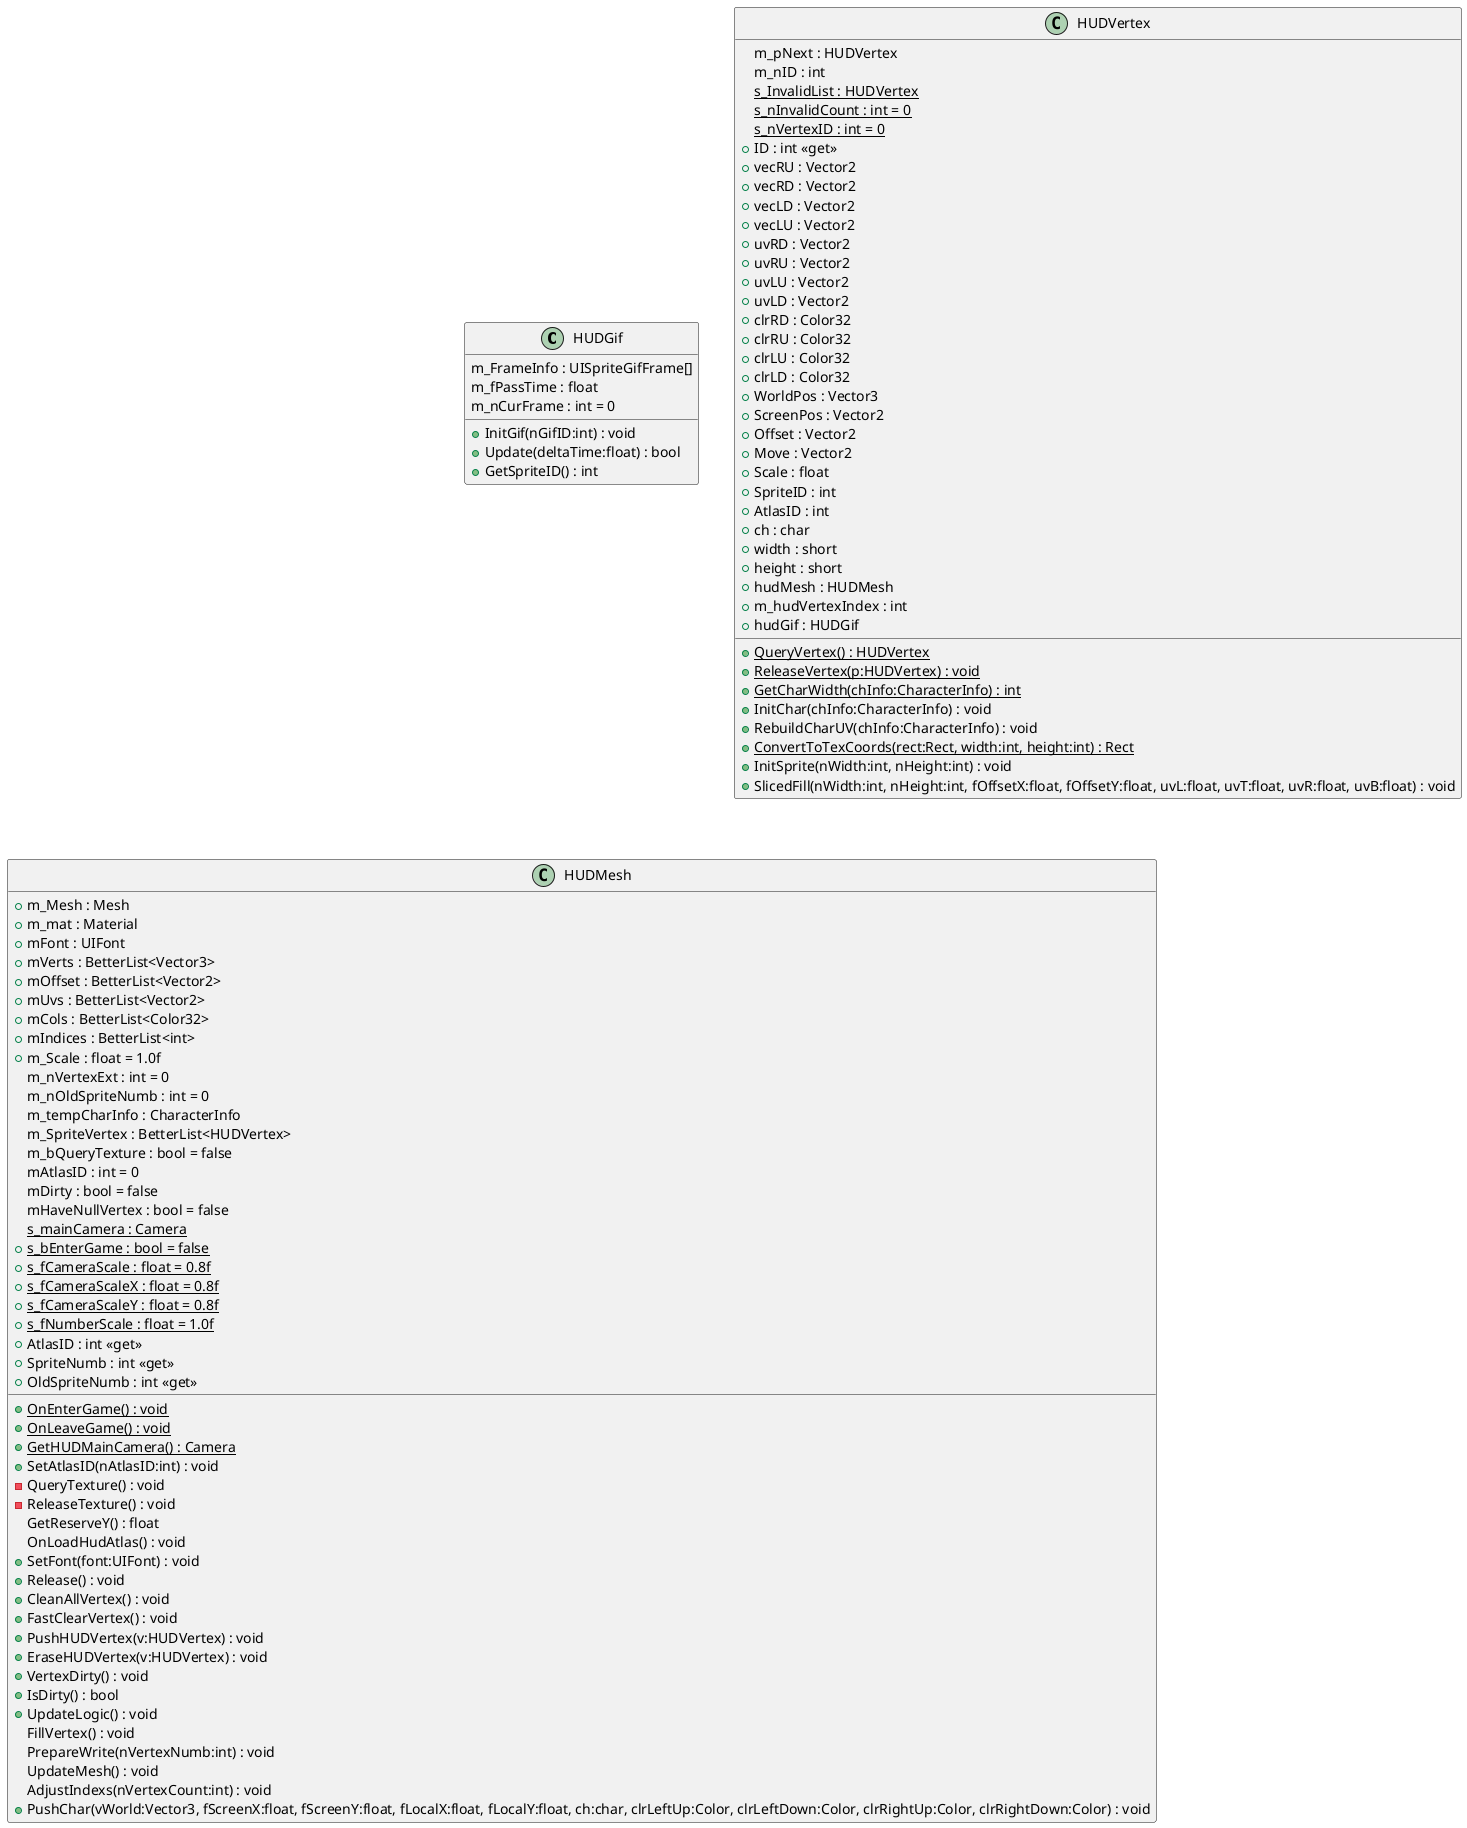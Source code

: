 @startuml
class HUDGif {
    m_FrameInfo : UISpriteGifFrame[]
    m_fPassTime : float
    m_nCurFrame : int = 0
    + InitGif(nGifID:int) : void
    + Update(deltaTime:float) : bool
    + GetSpriteID() : int
}
class HUDVertex {
    m_pNext : HUDVertex
    m_nID : int
    {static} s_InvalidList : HUDVertex
    {static} s_nInvalidCount : int = 0
    {static} s_nVertexID : int = 0
    + {static} QueryVertex() : HUDVertex
    + {static} ReleaseVertex(p:HUDVertex) : void
    + ID : int <<get>>
    + vecRU : Vector2
    + vecRD : Vector2
    + vecLD : Vector2
    + vecLU : Vector2
    + uvRD : Vector2
    + uvRU : Vector2
    + uvLU : Vector2
    + uvLD : Vector2
    + clrRD : Color32
    + clrRU : Color32
    + clrLU : Color32
    + clrLD : Color32
    + WorldPos : Vector3
    + ScreenPos : Vector2
    + Offset : Vector2
    + Move : Vector2
    + Scale : float
    + SpriteID : int
    + AtlasID : int
    + ch : char
    + width : short
    + height : short
    + hudMesh : HUDMesh
    + m_hudVertexIndex : int
    + hudGif : HUDGif
    + {static} GetCharWidth(chInfo:CharacterInfo) : int
    + InitChar(chInfo:CharacterInfo) : void
    + RebuildCharUV(chInfo:CharacterInfo) : void
    {static} + ConvertToTexCoords(rect:Rect, width:int, height:int) : Rect
    + InitSprite(nWidth:int, nHeight:int) : void
    + SlicedFill(nWidth:int, nHeight:int, fOffsetX:float, fOffsetY:float, uvL:float, uvT:float, uvR:float, uvB:float) : void
}
class HUDMesh {
    + m_Mesh : Mesh
    + m_mat : Material
    + mFont : UIFont
    + mVerts : BetterList<Vector3>
    + mOffset : BetterList<Vector2>
    + mUvs : BetterList<Vector2>
    + mCols : BetterList<Color32>
    + mIndices : BetterList<int>
    + m_Scale : float = 1.0f
    m_nVertexExt : int = 0
    m_nOldSpriteNumb : int = 0
    m_tempCharInfo : CharacterInfo
    m_SpriteVertex : BetterList<HUDVertex>
    m_bQueryTexture : bool = false
    mAtlasID : int = 0
    mDirty : bool = false
    mHaveNullVertex : bool = false
    {static} s_mainCamera : Camera
    + {static} s_bEnterGame : bool = false
    + {static} s_fCameraScale : float = 0.8f
    + {static} s_fCameraScaleX : float = 0.8f
    + {static} s_fCameraScaleY : float = 0.8f
    + {static} s_fNumberScale : float = 1.0f
    + {static} OnEnterGame() : void
    + {static} OnLeaveGame() : void
    + {static} GetHUDMainCamera() : Camera
    + SetAtlasID(nAtlasID:int) : void
    + AtlasID : int <<get>>
    - QueryTexture() : void
    - ReleaseTexture() : void
    GetReserveY() : float
    OnLoadHudAtlas() : void
    + SetFont(font:UIFont) : void
    + Release() : void
    + CleanAllVertex() : void
    + FastClearVertex() : void
    + PushHUDVertex(v:HUDVertex) : void
    + EraseHUDVertex(v:HUDVertex) : void
    + VertexDirty() : void
    + IsDirty() : bool
    + SpriteNumb : int <<get>>
    + OldSpriteNumb : int <<get>>
    + UpdateLogic() : void
    FillVertex() : void
    PrepareWrite(nVertexNumb:int) : void
    UpdateMesh() : void
    AdjustIndexs(nVertexCount:int) : void
    + PushChar(vWorld:Vector3, fScreenX:float, fScreenY:float, fLocalX:float, fLocalY:float, ch:char, clrLeftUp:Color, clrLeftDown:Color, clrRightUp:Color, clrRightDown:Color) : void
}
@enduml
